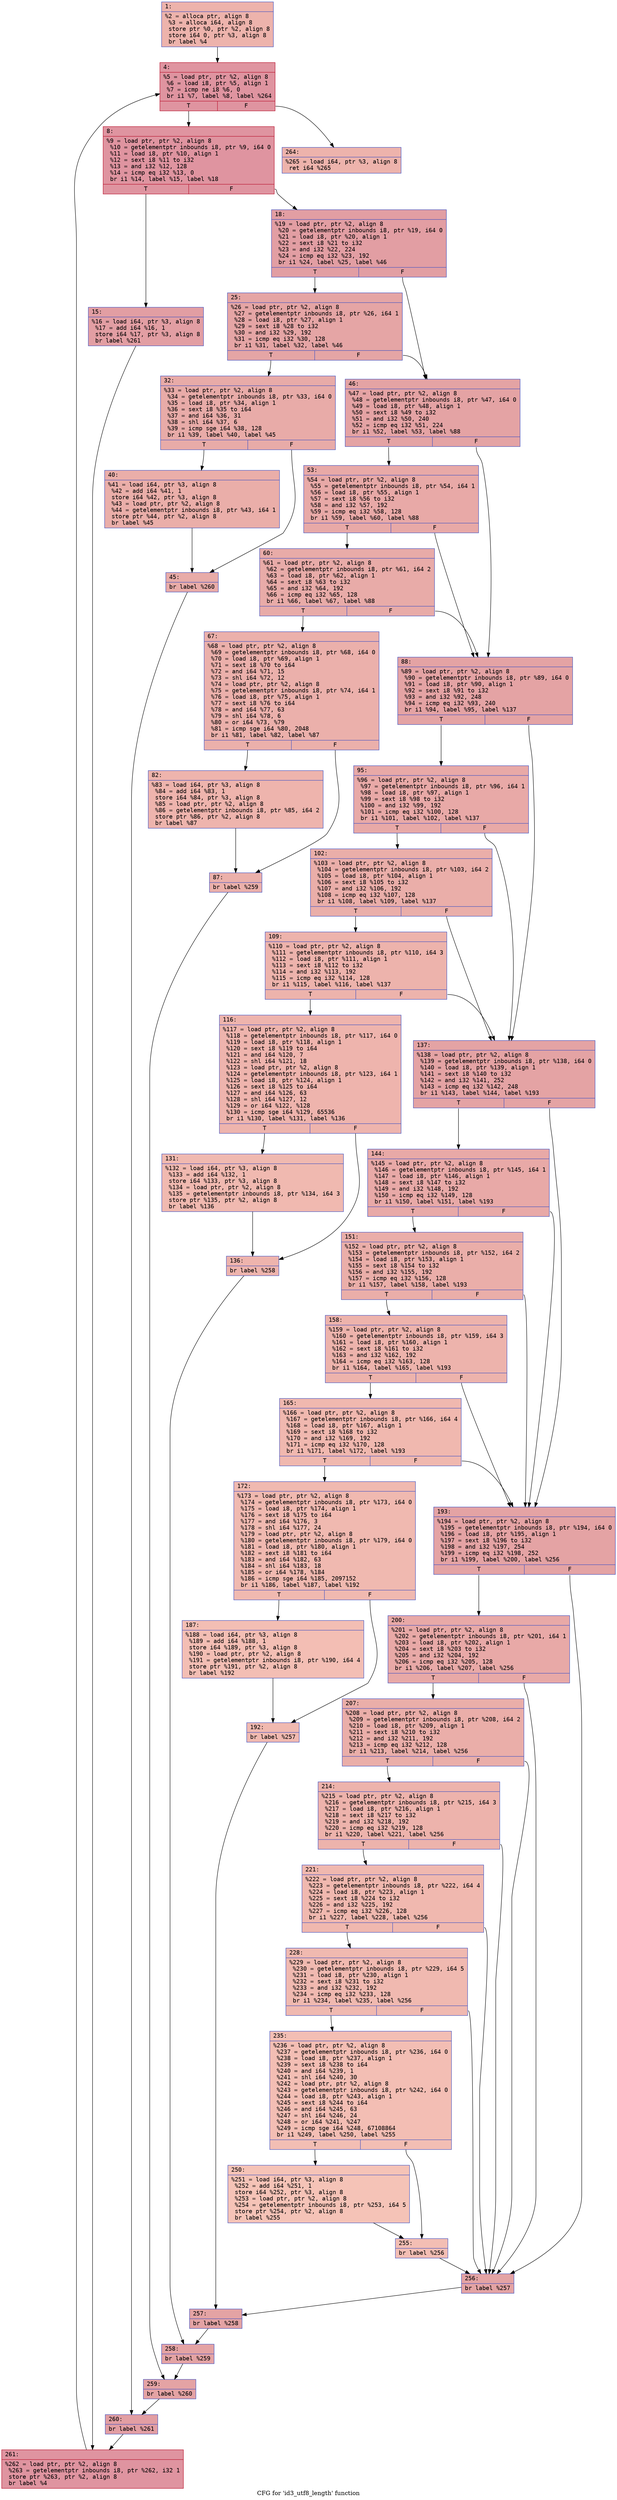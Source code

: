 digraph "CFG for 'id3_utf8_length' function" {
	label="CFG for 'id3_utf8_length' function";

	Node0x600001886080 [shape=record,color="#3d50c3ff", style=filled, fillcolor="#d6524470" fontname="Courier",label="{1:\l|  %2 = alloca ptr, align 8\l  %3 = alloca i64, align 8\l  store ptr %0, ptr %2, align 8\l  store i64 0, ptr %3, align 8\l  br label %4\l}"];
	Node0x600001886080 -> Node0x6000018860d0[tooltip="1 -> 4\nProbability 100.00%" ];
	Node0x6000018860d0 [shape=record,color="#b70d28ff", style=filled, fillcolor="#b70d2870" fontname="Courier",label="{4:\l|  %5 = load ptr, ptr %2, align 8\l  %6 = load i8, ptr %5, align 1\l  %7 = icmp ne i8 %6, 0\l  br i1 %7, label %8, label %264\l|{<s0>T|<s1>F}}"];
	Node0x6000018860d0:s0 -> Node0x600001886120[tooltip="4 -> 8\nProbability 96.88%" ];
	Node0x6000018860d0:s1 -> Node0x600001886e90[tooltip="4 -> 264\nProbability 3.12%" ];
	Node0x600001886120 [shape=record,color="#b70d28ff", style=filled, fillcolor="#b70d2870" fontname="Courier",label="{8:\l|  %9 = load ptr, ptr %2, align 8\l  %10 = getelementptr inbounds i8, ptr %9, i64 0\l  %11 = load i8, ptr %10, align 1\l  %12 = sext i8 %11 to i32\l  %13 = and i32 %12, 128\l  %14 = icmp eq i32 %13, 0\l  br i1 %14, label %15, label %18\l|{<s0>T|<s1>F}}"];
	Node0x600001886120:s0 -> Node0x600001886170[tooltip="8 -> 15\nProbability 50.00%" ];
	Node0x600001886120:s1 -> Node0x6000018861c0[tooltip="8 -> 18\nProbability 50.00%" ];
	Node0x600001886170 [shape=record,color="#3d50c3ff", style=filled, fillcolor="#be242e70" fontname="Courier",label="{15:\l|  %16 = load i64, ptr %3, align 8\l  %17 = add i64 %16, 1\l  store i64 %17, ptr %3, align 8\l  br label %261\l}"];
	Node0x600001886170 -> Node0x600001886e40[tooltip="15 -> 261\nProbability 100.00%" ];
	Node0x6000018861c0 [shape=record,color="#3d50c3ff", style=filled, fillcolor="#be242e70" fontname="Courier",label="{18:\l|  %19 = load ptr, ptr %2, align 8\l  %20 = getelementptr inbounds i8, ptr %19, i64 0\l  %21 = load i8, ptr %20, align 1\l  %22 = sext i8 %21 to i32\l  %23 = and i32 %22, 224\l  %24 = icmp eq i32 %23, 192\l  br i1 %24, label %25, label %46\l|{<s0>T|<s1>F}}"];
	Node0x6000018861c0:s0 -> Node0x600001886210[tooltip="18 -> 25\nProbability 50.00%" ];
	Node0x6000018861c0:s1 -> Node0x600001886350[tooltip="18 -> 46\nProbability 50.00%" ];
	Node0x600001886210 [shape=record,color="#3d50c3ff", style=filled, fillcolor="#c5333470" fontname="Courier",label="{25:\l|  %26 = load ptr, ptr %2, align 8\l  %27 = getelementptr inbounds i8, ptr %26, i64 1\l  %28 = load i8, ptr %27, align 1\l  %29 = sext i8 %28 to i32\l  %30 = and i32 %29, 192\l  %31 = icmp eq i32 %30, 128\l  br i1 %31, label %32, label %46\l|{<s0>T|<s1>F}}"];
	Node0x600001886210:s0 -> Node0x600001886260[tooltip="25 -> 32\nProbability 50.00%" ];
	Node0x600001886210:s1 -> Node0x600001886350[tooltip="25 -> 46\nProbability 50.00%" ];
	Node0x600001886260 [shape=record,color="#3d50c3ff", style=filled, fillcolor="#cc403a70" fontname="Courier",label="{32:\l|  %33 = load ptr, ptr %2, align 8\l  %34 = getelementptr inbounds i8, ptr %33, i64 0\l  %35 = load i8, ptr %34, align 1\l  %36 = sext i8 %35 to i64\l  %37 = and i64 %36, 31\l  %38 = shl i64 %37, 6\l  %39 = icmp sge i64 %38, 128\l  br i1 %39, label %40, label %45\l|{<s0>T|<s1>F}}"];
	Node0x600001886260:s0 -> Node0x6000018862b0[tooltip="32 -> 40\nProbability 50.00%" ];
	Node0x600001886260:s1 -> Node0x600001886300[tooltip="32 -> 45\nProbability 50.00%" ];
	Node0x6000018862b0 [shape=record,color="#3d50c3ff", style=filled, fillcolor="#d0473d70" fontname="Courier",label="{40:\l|  %41 = load i64, ptr %3, align 8\l  %42 = add i64 %41, 1\l  store i64 %42, ptr %3, align 8\l  %43 = load ptr, ptr %2, align 8\l  %44 = getelementptr inbounds i8, ptr %43, i64 1\l  store ptr %44, ptr %2, align 8\l  br label %45\l}"];
	Node0x6000018862b0 -> Node0x600001886300[tooltip="40 -> 45\nProbability 100.00%" ];
	Node0x600001886300 [shape=record,color="#3d50c3ff", style=filled, fillcolor="#cc403a70" fontname="Courier",label="{45:\l|  br label %260\l}"];
	Node0x600001886300 -> Node0x600001886df0[tooltip="45 -> 260\nProbability 100.00%" ];
	Node0x600001886350 [shape=record,color="#3d50c3ff", style=filled, fillcolor="#c32e3170" fontname="Courier",label="{46:\l|  %47 = load ptr, ptr %2, align 8\l  %48 = getelementptr inbounds i8, ptr %47, i64 0\l  %49 = load i8, ptr %48, align 1\l  %50 = sext i8 %49 to i32\l  %51 = and i32 %50, 240\l  %52 = icmp eq i32 %51, 224\l  br i1 %52, label %53, label %88\l|{<s0>T|<s1>F}}"];
	Node0x600001886350:s0 -> Node0x6000018863a0[tooltip="46 -> 53\nProbability 50.00%" ];
	Node0x600001886350:s1 -> Node0x600001886530[tooltip="46 -> 88\nProbability 50.00%" ];
	Node0x6000018863a0 [shape=record,color="#3d50c3ff", style=filled, fillcolor="#ca3b3770" fontname="Courier",label="{53:\l|  %54 = load ptr, ptr %2, align 8\l  %55 = getelementptr inbounds i8, ptr %54, i64 1\l  %56 = load i8, ptr %55, align 1\l  %57 = sext i8 %56 to i32\l  %58 = and i32 %57, 192\l  %59 = icmp eq i32 %58, 128\l  br i1 %59, label %60, label %88\l|{<s0>T|<s1>F}}"];
	Node0x6000018863a0:s0 -> Node0x6000018863f0[tooltip="53 -> 60\nProbability 50.00%" ];
	Node0x6000018863a0:s1 -> Node0x600001886530[tooltip="53 -> 88\nProbability 50.00%" ];
	Node0x6000018863f0 [shape=record,color="#3d50c3ff", style=filled, fillcolor="#cc403a70" fontname="Courier",label="{60:\l|  %61 = load ptr, ptr %2, align 8\l  %62 = getelementptr inbounds i8, ptr %61, i64 2\l  %63 = load i8, ptr %62, align 1\l  %64 = sext i8 %63 to i32\l  %65 = and i32 %64, 192\l  %66 = icmp eq i32 %65, 128\l  br i1 %66, label %67, label %88\l|{<s0>T|<s1>F}}"];
	Node0x6000018863f0:s0 -> Node0x600001886440[tooltip="60 -> 67\nProbability 50.00%" ];
	Node0x6000018863f0:s1 -> Node0x600001886530[tooltip="60 -> 88\nProbability 50.00%" ];
	Node0x600001886440 [shape=record,color="#3d50c3ff", style=filled, fillcolor="#d24b4070" fontname="Courier",label="{67:\l|  %68 = load ptr, ptr %2, align 8\l  %69 = getelementptr inbounds i8, ptr %68, i64 0\l  %70 = load i8, ptr %69, align 1\l  %71 = sext i8 %70 to i64\l  %72 = and i64 %71, 15\l  %73 = shl i64 %72, 12\l  %74 = load ptr, ptr %2, align 8\l  %75 = getelementptr inbounds i8, ptr %74, i64 1\l  %76 = load i8, ptr %75, align 1\l  %77 = sext i8 %76 to i64\l  %78 = and i64 %77, 63\l  %79 = shl i64 %78, 6\l  %80 = or i64 %73, %79\l  %81 = icmp sge i64 %80, 2048\l  br i1 %81, label %82, label %87\l|{<s0>T|<s1>F}}"];
	Node0x600001886440:s0 -> Node0x600001886490[tooltip="67 -> 82\nProbability 50.00%" ];
	Node0x600001886440:s1 -> Node0x6000018864e0[tooltip="67 -> 87\nProbability 50.00%" ];
	Node0x600001886490 [shape=record,color="#3d50c3ff", style=filled, fillcolor="#d8564670" fontname="Courier",label="{82:\l|  %83 = load i64, ptr %3, align 8\l  %84 = add i64 %83, 1\l  store i64 %84, ptr %3, align 8\l  %85 = load ptr, ptr %2, align 8\l  %86 = getelementptr inbounds i8, ptr %85, i64 2\l  store ptr %86, ptr %2, align 8\l  br label %87\l}"];
	Node0x600001886490 -> Node0x6000018864e0[tooltip="82 -> 87\nProbability 100.00%" ];
	Node0x6000018864e0 [shape=record,color="#3d50c3ff", style=filled, fillcolor="#d24b4070" fontname="Courier",label="{87:\l|  br label %259\l}"];
	Node0x6000018864e0 -> Node0x600001886da0[tooltip="87 -> 259\nProbability 100.00%" ];
	Node0x600001886530 [shape=record,color="#3d50c3ff", style=filled, fillcolor="#c32e3170" fontname="Courier",label="{88:\l|  %89 = load ptr, ptr %2, align 8\l  %90 = getelementptr inbounds i8, ptr %89, i64 0\l  %91 = load i8, ptr %90, align 1\l  %92 = sext i8 %91 to i32\l  %93 = and i32 %92, 248\l  %94 = icmp eq i32 %93, 240\l  br i1 %94, label %95, label %137\l|{<s0>T|<s1>F}}"];
	Node0x600001886530:s0 -> Node0x600001886580[tooltip="88 -> 95\nProbability 50.00%" ];
	Node0x600001886530:s1 -> Node0x600001886760[tooltip="88 -> 137\nProbability 50.00%" ];
	Node0x600001886580 [shape=record,color="#3d50c3ff", style=filled, fillcolor="#ca3b3770" fontname="Courier",label="{95:\l|  %96 = load ptr, ptr %2, align 8\l  %97 = getelementptr inbounds i8, ptr %96, i64 1\l  %98 = load i8, ptr %97, align 1\l  %99 = sext i8 %98 to i32\l  %100 = and i32 %99, 192\l  %101 = icmp eq i32 %100, 128\l  br i1 %101, label %102, label %137\l|{<s0>T|<s1>F}}"];
	Node0x600001886580:s0 -> Node0x6000018865d0[tooltip="95 -> 102\nProbability 50.00%" ];
	Node0x600001886580:s1 -> Node0x600001886760[tooltip="95 -> 137\nProbability 50.00%" ];
	Node0x6000018865d0 [shape=record,color="#3d50c3ff", style=filled, fillcolor="#d0473d70" fontname="Courier",label="{102:\l|  %103 = load ptr, ptr %2, align 8\l  %104 = getelementptr inbounds i8, ptr %103, i64 2\l  %105 = load i8, ptr %104, align 1\l  %106 = sext i8 %105 to i32\l  %107 = and i32 %106, 192\l  %108 = icmp eq i32 %107, 128\l  br i1 %108, label %109, label %137\l|{<s0>T|<s1>F}}"];
	Node0x6000018865d0:s0 -> Node0x600001886620[tooltip="102 -> 109\nProbability 50.00%" ];
	Node0x6000018865d0:s1 -> Node0x600001886760[tooltip="102 -> 137\nProbability 50.00%" ];
	Node0x600001886620 [shape=record,color="#3d50c3ff", style=filled, fillcolor="#d6524470" fontname="Courier",label="{109:\l|  %110 = load ptr, ptr %2, align 8\l  %111 = getelementptr inbounds i8, ptr %110, i64 3\l  %112 = load i8, ptr %111, align 1\l  %113 = sext i8 %112 to i32\l  %114 = and i32 %113, 192\l  %115 = icmp eq i32 %114, 128\l  br i1 %115, label %116, label %137\l|{<s0>T|<s1>F}}"];
	Node0x600001886620:s0 -> Node0x600001886670[tooltip="109 -> 116\nProbability 50.00%" ];
	Node0x600001886620:s1 -> Node0x600001886760[tooltip="109 -> 137\nProbability 50.00%" ];
	Node0x600001886670 [shape=record,color="#3d50c3ff", style=filled, fillcolor="#d8564670" fontname="Courier",label="{116:\l|  %117 = load ptr, ptr %2, align 8\l  %118 = getelementptr inbounds i8, ptr %117, i64 0\l  %119 = load i8, ptr %118, align 1\l  %120 = sext i8 %119 to i64\l  %121 = and i64 %120, 7\l  %122 = shl i64 %121, 18\l  %123 = load ptr, ptr %2, align 8\l  %124 = getelementptr inbounds i8, ptr %123, i64 1\l  %125 = load i8, ptr %124, align 1\l  %126 = sext i8 %125 to i64\l  %127 = and i64 %126, 63\l  %128 = shl i64 %127, 12\l  %129 = or i64 %122, %128\l  %130 = icmp sge i64 %129, 65536\l  br i1 %130, label %131, label %136\l|{<s0>T|<s1>F}}"];
	Node0x600001886670:s0 -> Node0x6000018866c0[tooltip="116 -> 131\nProbability 50.00%" ];
	Node0x600001886670:s1 -> Node0x600001886710[tooltip="116 -> 136\nProbability 50.00%" ];
	Node0x6000018866c0 [shape=record,color="#3d50c3ff", style=filled, fillcolor="#de614d70" fontname="Courier",label="{131:\l|  %132 = load i64, ptr %3, align 8\l  %133 = add i64 %132, 1\l  store i64 %133, ptr %3, align 8\l  %134 = load ptr, ptr %2, align 8\l  %135 = getelementptr inbounds i8, ptr %134, i64 3\l  store ptr %135, ptr %2, align 8\l  br label %136\l}"];
	Node0x6000018866c0 -> Node0x600001886710[tooltip="131 -> 136\nProbability 100.00%" ];
	Node0x600001886710 [shape=record,color="#3d50c3ff", style=filled, fillcolor="#d8564670" fontname="Courier",label="{136:\l|  br label %258\l}"];
	Node0x600001886710 -> Node0x600001886d50[tooltip="136 -> 258\nProbability 100.00%" ];
	Node0x600001886760 [shape=record,color="#3d50c3ff", style=filled, fillcolor="#c32e3170" fontname="Courier",label="{137:\l|  %138 = load ptr, ptr %2, align 8\l  %139 = getelementptr inbounds i8, ptr %138, i64 0\l  %140 = load i8, ptr %139, align 1\l  %141 = sext i8 %140 to i32\l  %142 = and i32 %141, 252\l  %143 = icmp eq i32 %142, 248\l  br i1 %143, label %144, label %193\l|{<s0>T|<s1>F}}"];
	Node0x600001886760:s0 -> Node0x6000018867b0[tooltip="137 -> 144\nProbability 50.00%" ];
	Node0x600001886760:s1 -> Node0x6000018869e0[tooltip="137 -> 193\nProbability 50.00%" ];
	Node0x6000018867b0 [shape=record,color="#3d50c3ff", style=filled, fillcolor="#ca3b3770" fontname="Courier",label="{144:\l|  %145 = load ptr, ptr %2, align 8\l  %146 = getelementptr inbounds i8, ptr %145, i64 1\l  %147 = load i8, ptr %146, align 1\l  %148 = sext i8 %147 to i32\l  %149 = and i32 %148, 192\l  %150 = icmp eq i32 %149, 128\l  br i1 %150, label %151, label %193\l|{<s0>T|<s1>F}}"];
	Node0x6000018867b0:s0 -> Node0x600001886800[tooltip="144 -> 151\nProbability 50.00%" ];
	Node0x6000018867b0:s1 -> Node0x6000018869e0[tooltip="144 -> 193\nProbability 50.00%" ];
	Node0x600001886800 [shape=record,color="#3d50c3ff", style=filled, fillcolor="#d0473d70" fontname="Courier",label="{151:\l|  %152 = load ptr, ptr %2, align 8\l  %153 = getelementptr inbounds i8, ptr %152, i64 2\l  %154 = load i8, ptr %153, align 1\l  %155 = sext i8 %154 to i32\l  %156 = and i32 %155, 192\l  %157 = icmp eq i32 %156, 128\l  br i1 %157, label %158, label %193\l|{<s0>T|<s1>F}}"];
	Node0x600001886800:s0 -> Node0x600001886850[tooltip="151 -> 158\nProbability 50.00%" ];
	Node0x600001886800:s1 -> Node0x6000018869e0[tooltip="151 -> 193\nProbability 50.00%" ];
	Node0x600001886850 [shape=record,color="#3d50c3ff", style=filled, fillcolor="#d6524470" fontname="Courier",label="{158:\l|  %159 = load ptr, ptr %2, align 8\l  %160 = getelementptr inbounds i8, ptr %159, i64 3\l  %161 = load i8, ptr %160, align 1\l  %162 = sext i8 %161 to i32\l  %163 = and i32 %162, 192\l  %164 = icmp eq i32 %163, 128\l  br i1 %164, label %165, label %193\l|{<s0>T|<s1>F}}"];
	Node0x600001886850:s0 -> Node0x6000018868a0[tooltip="158 -> 165\nProbability 50.00%" ];
	Node0x600001886850:s1 -> Node0x6000018869e0[tooltip="158 -> 193\nProbability 50.00%" ];
	Node0x6000018868a0 [shape=record,color="#3d50c3ff", style=filled, fillcolor="#dc5d4a70" fontname="Courier",label="{165:\l|  %166 = load ptr, ptr %2, align 8\l  %167 = getelementptr inbounds i8, ptr %166, i64 4\l  %168 = load i8, ptr %167, align 1\l  %169 = sext i8 %168 to i32\l  %170 = and i32 %169, 192\l  %171 = icmp eq i32 %170, 128\l  br i1 %171, label %172, label %193\l|{<s0>T|<s1>F}}"];
	Node0x6000018868a0:s0 -> Node0x6000018868f0[tooltip="165 -> 172\nProbability 50.00%" ];
	Node0x6000018868a0:s1 -> Node0x6000018869e0[tooltip="165 -> 193\nProbability 50.00%" ];
	Node0x6000018868f0 [shape=record,color="#3d50c3ff", style=filled, fillcolor="#de614d70" fontname="Courier",label="{172:\l|  %173 = load ptr, ptr %2, align 8\l  %174 = getelementptr inbounds i8, ptr %173, i64 0\l  %175 = load i8, ptr %174, align 1\l  %176 = sext i8 %175 to i64\l  %177 = and i64 %176, 3\l  %178 = shl i64 %177, 24\l  %179 = load ptr, ptr %2, align 8\l  %180 = getelementptr inbounds i8, ptr %179, i64 0\l  %181 = load i8, ptr %180, align 1\l  %182 = sext i8 %181 to i64\l  %183 = and i64 %182, 63\l  %184 = shl i64 %183, 18\l  %185 = or i64 %178, %184\l  %186 = icmp sge i64 %185, 2097152\l  br i1 %186, label %187, label %192\l|{<s0>T|<s1>F}}"];
	Node0x6000018868f0:s0 -> Node0x600001886940[tooltip="172 -> 187\nProbability 50.00%" ];
	Node0x6000018868f0:s1 -> Node0x600001886990[tooltip="172 -> 192\nProbability 50.00%" ];
	Node0x600001886940 [shape=record,color="#3d50c3ff", style=filled, fillcolor="#e36c5570" fontname="Courier",label="{187:\l|  %188 = load i64, ptr %3, align 8\l  %189 = add i64 %188, 1\l  store i64 %189, ptr %3, align 8\l  %190 = load ptr, ptr %2, align 8\l  %191 = getelementptr inbounds i8, ptr %190, i64 4\l  store ptr %191, ptr %2, align 8\l  br label %192\l}"];
	Node0x600001886940 -> Node0x600001886990[tooltip="187 -> 192\nProbability 100.00%" ];
	Node0x600001886990 [shape=record,color="#3d50c3ff", style=filled, fillcolor="#de614d70" fontname="Courier",label="{192:\l|  br label %257\l}"];
	Node0x600001886990 -> Node0x600001886d00[tooltip="192 -> 257\nProbability 100.00%" ];
	Node0x6000018869e0 [shape=record,color="#3d50c3ff", style=filled, fillcolor="#c32e3170" fontname="Courier",label="{193:\l|  %194 = load ptr, ptr %2, align 8\l  %195 = getelementptr inbounds i8, ptr %194, i64 0\l  %196 = load i8, ptr %195, align 1\l  %197 = sext i8 %196 to i32\l  %198 = and i32 %197, 254\l  %199 = icmp eq i32 %198, 252\l  br i1 %199, label %200, label %256\l|{<s0>T|<s1>F}}"];
	Node0x6000018869e0:s0 -> Node0x600001886a30[tooltip="193 -> 200\nProbability 50.00%" ];
	Node0x6000018869e0:s1 -> Node0x600001886cb0[tooltip="193 -> 256\nProbability 50.00%" ];
	Node0x600001886a30 [shape=record,color="#3d50c3ff", style=filled, fillcolor="#ca3b3770" fontname="Courier",label="{200:\l|  %201 = load ptr, ptr %2, align 8\l  %202 = getelementptr inbounds i8, ptr %201, i64 1\l  %203 = load i8, ptr %202, align 1\l  %204 = sext i8 %203 to i32\l  %205 = and i32 %204, 192\l  %206 = icmp eq i32 %205, 128\l  br i1 %206, label %207, label %256\l|{<s0>T|<s1>F}}"];
	Node0x600001886a30:s0 -> Node0x600001886a80[tooltip="200 -> 207\nProbability 50.00%" ];
	Node0x600001886a30:s1 -> Node0x600001886cb0[tooltip="200 -> 256\nProbability 50.00%" ];
	Node0x600001886a80 [shape=record,color="#3d50c3ff", style=filled, fillcolor="#d0473d70" fontname="Courier",label="{207:\l|  %208 = load ptr, ptr %2, align 8\l  %209 = getelementptr inbounds i8, ptr %208, i64 2\l  %210 = load i8, ptr %209, align 1\l  %211 = sext i8 %210 to i32\l  %212 = and i32 %211, 192\l  %213 = icmp eq i32 %212, 128\l  br i1 %213, label %214, label %256\l|{<s0>T|<s1>F}}"];
	Node0x600001886a80:s0 -> Node0x600001886ad0[tooltip="207 -> 214\nProbability 50.00%" ];
	Node0x600001886a80:s1 -> Node0x600001886cb0[tooltip="207 -> 256\nProbability 50.00%" ];
	Node0x600001886ad0 [shape=record,color="#3d50c3ff", style=filled, fillcolor="#d6524470" fontname="Courier",label="{214:\l|  %215 = load ptr, ptr %2, align 8\l  %216 = getelementptr inbounds i8, ptr %215, i64 3\l  %217 = load i8, ptr %216, align 1\l  %218 = sext i8 %217 to i32\l  %219 = and i32 %218, 192\l  %220 = icmp eq i32 %219, 128\l  br i1 %220, label %221, label %256\l|{<s0>T|<s1>F}}"];
	Node0x600001886ad0:s0 -> Node0x600001886b20[tooltip="214 -> 221\nProbability 50.00%" ];
	Node0x600001886ad0:s1 -> Node0x600001886cb0[tooltip="214 -> 256\nProbability 50.00%" ];
	Node0x600001886b20 [shape=record,color="#3d50c3ff", style=filled, fillcolor="#dc5d4a70" fontname="Courier",label="{221:\l|  %222 = load ptr, ptr %2, align 8\l  %223 = getelementptr inbounds i8, ptr %222, i64 4\l  %224 = load i8, ptr %223, align 1\l  %225 = sext i8 %224 to i32\l  %226 = and i32 %225, 192\l  %227 = icmp eq i32 %226, 128\l  br i1 %227, label %228, label %256\l|{<s0>T|<s1>F}}"];
	Node0x600001886b20:s0 -> Node0x600001886b70[tooltip="221 -> 228\nProbability 50.00%" ];
	Node0x600001886b20:s1 -> Node0x600001886cb0[tooltip="221 -> 256\nProbability 50.00%" ];
	Node0x600001886b70 [shape=record,color="#3d50c3ff", style=filled, fillcolor="#de614d70" fontname="Courier",label="{228:\l|  %229 = load ptr, ptr %2, align 8\l  %230 = getelementptr inbounds i8, ptr %229, i64 5\l  %231 = load i8, ptr %230, align 1\l  %232 = sext i8 %231 to i32\l  %233 = and i32 %232, 192\l  %234 = icmp eq i32 %233, 128\l  br i1 %234, label %235, label %256\l|{<s0>T|<s1>F}}"];
	Node0x600001886b70:s0 -> Node0x600001886bc0[tooltip="228 -> 235\nProbability 50.00%" ];
	Node0x600001886b70:s1 -> Node0x600001886cb0[tooltip="228 -> 256\nProbability 50.00%" ];
	Node0x600001886bc0 [shape=record,color="#3d50c3ff", style=filled, fillcolor="#e36c5570" fontname="Courier",label="{235:\l|  %236 = load ptr, ptr %2, align 8\l  %237 = getelementptr inbounds i8, ptr %236, i64 0\l  %238 = load i8, ptr %237, align 1\l  %239 = sext i8 %238 to i64\l  %240 = and i64 %239, 1\l  %241 = shl i64 %240, 30\l  %242 = load ptr, ptr %2, align 8\l  %243 = getelementptr inbounds i8, ptr %242, i64 0\l  %244 = load i8, ptr %243, align 1\l  %245 = sext i8 %244 to i64\l  %246 = and i64 %245, 63\l  %247 = shl i64 %246, 24\l  %248 = or i64 %241, %247\l  %249 = icmp sge i64 %248, 67108864\l  br i1 %249, label %250, label %255\l|{<s0>T|<s1>F}}"];
	Node0x600001886bc0:s0 -> Node0x600001886c10[tooltip="235 -> 250\nProbability 50.00%" ];
	Node0x600001886bc0:s1 -> Node0x600001886c60[tooltip="235 -> 255\nProbability 50.00%" ];
	Node0x600001886c10 [shape=record,color="#3d50c3ff", style=filled, fillcolor="#e8765c70" fontname="Courier",label="{250:\l|  %251 = load i64, ptr %3, align 8\l  %252 = add i64 %251, 1\l  store i64 %252, ptr %3, align 8\l  %253 = load ptr, ptr %2, align 8\l  %254 = getelementptr inbounds i8, ptr %253, i64 5\l  store ptr %254, ptr %2, align 8\l  br label %255\l}"];
	Node0x600001886c10 -> Node0x600001886c60[tooltip="250 -> 255\nProbability 100.00%" ];
	Node0x600001886c60 [shape=record,color="#3d50c3ff", style=filled, fillcolor="#e36c5570" fontname="Courier",label="{255:\l|  br label %256\l}"];
	Node0x600001886c60 -> Node0x600001886cb0[tooltip="255 -> 256\nProbability 100.00%" ];
	Node0x600001886cb0 [shape=record,color="#3d50c3ff", style=filled, fillcolor="#c32e3170" fontname="Courier",label="{256:\l|  br label %257\l}"];
	Node0x600001886cb0 -> Node0x600001886d00[tooltip="256 -> 257\nProbability 100.00%" ];
	Node0x600001886d00 [shape=record,color="#3d50c3ff", style=filled, fillcolor="#c32e3170" fontname="Courier",label="{257:\l|  br label %258\l}"];
	Node0x600001886d00 -> Node0x600001886d50[tooltip="257 -> 258\nProbability 100.00%" ];
	Node0x600001886d50 [shape=record,color="#3d50c3ff", style=filled, fillcolor="#c32e3170" fontname="Courier",label="{258:\l|  br label %259\l}"];
	Node0x600001886d50 -> Node0x600001886da0[tooltip="258 -> 259\nProbability 100.00%" ];
	Node0x600001886da0 [shape=record,color="#3d50c3ff", style=filled, fillcolor="#c32e3170" fontname="Courier",label="{259:\l|  br label %260\l}"];
	Node0x600001886da0 -> Node0x600001886df0[tooltip="259 -> 260\nProbability 100.00%" ];
	Node0x600001886df0 [shape=record,color="#3d50c3ff", style=filled, fillcolor="#be242e70" fontname="Courier",label="{260:\l|  br label %261\l}"];
	Node0x600001886df0 -> Node0x600001886e40[tooltip="260 -> 261\nProbability 100.00%" ];
	Node0x600001886e40 [shape=record,color="#b70d28ff", style=filled, fillcolor="#b70d2870" fontname="Courier",label="{261:\l|  %262 = load ptr, ptr %2, align 8\l  %263 = getelementptr inbounds i8, ptr %262, i32 1\l  store ptr %263, ptr %2, align 8\l  br label %4\l}"];
	Node0x600001886e40 -> Node0x6000018860d0[tooltip="261 -> 4\nProbability 100.00%" ];
	Node0x600001886e90 [shape=record,color="#3d50c3ff", style=filled, fillcolor="#d6524470" fontname="Courier",label="{264:\l|  %265 = load i64, ptr %3, align 8\l  ret i64 %265\l}"];
}

